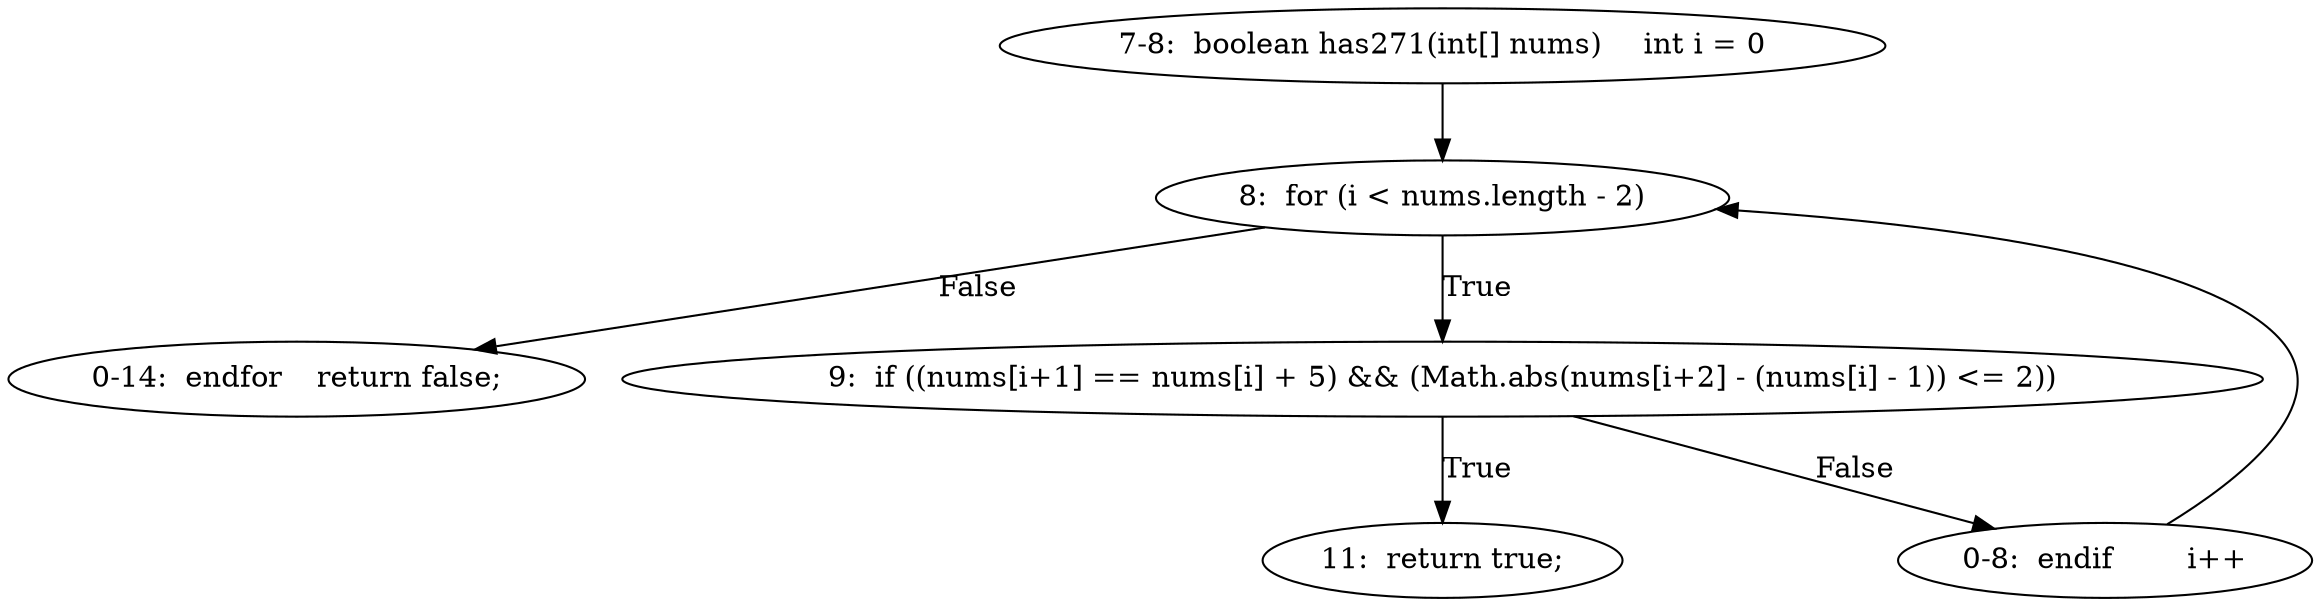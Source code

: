 digraph result_test { 
// graph-vertices
  a1  [label="7-8:  boolean has271(int[] nums)	int i = 0"]; 
  2  [label="8:  for (i < nums.length - 2)"]; 
  a2  [label="0-14:  endfor	return false;"]; 
  5  [label="9:  if ((nums[i+1] == nums[i] + 5) && (Math.abs(nums[i+2] - (nums[i] - 1)) <= 2))"]; 
  6  [label="11:  return true;"]; 
  a3  [label="0-8:  endif	i++"]; 
// graph-edges
  a1 -> 2;
  2 -> a2  [label="False"]; 
  2 -> 5  [label="True"]; 
  5 -> 6  [label="True"]; 
  5 -> a3  [label="False"]; 
  a3 -> 2;
}